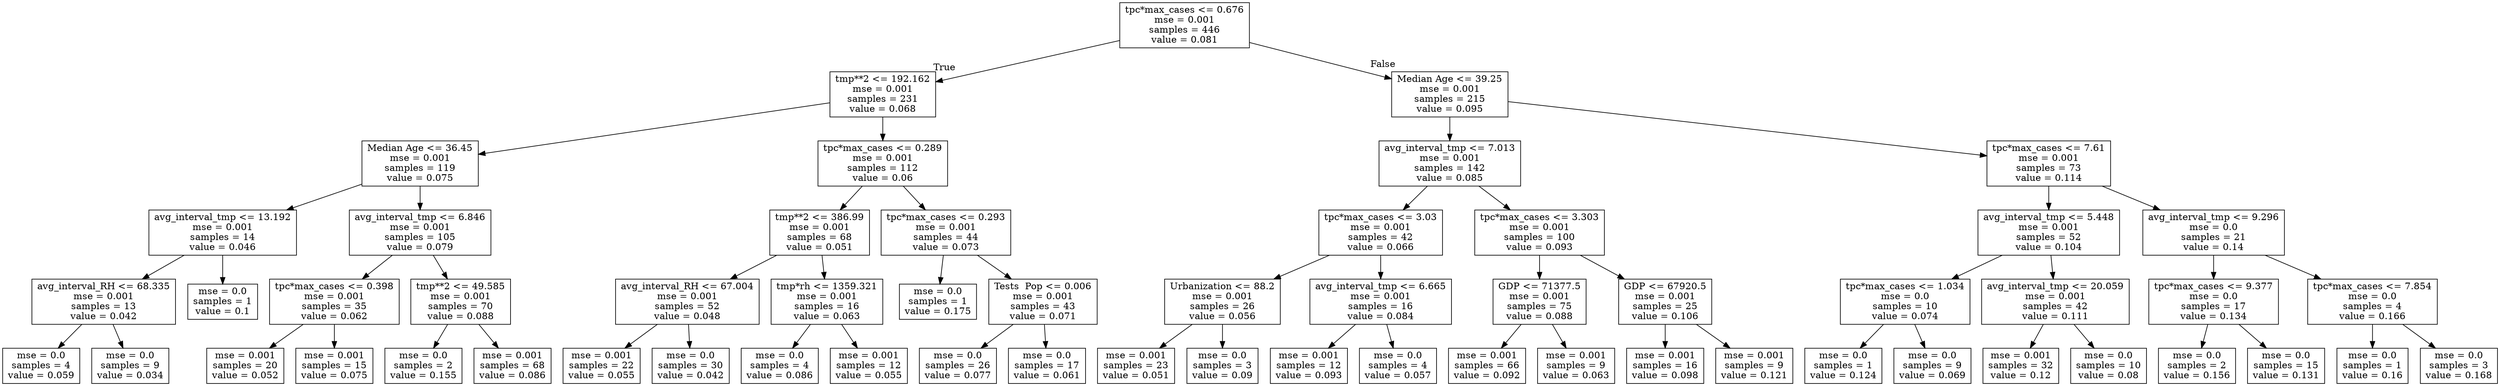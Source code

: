 digraph Tree {
node [shape=box] ;
0 [label="tpc*max_cases <= 0.676\nmse = 0.001\nsamples = 446\nvalue = 0.081"] ;
1 [label="tmp**2 <= 192.162\nmse = 0.001\nsamples = 231\nvalue = 0.068"] ;
0 -> 1 [labeldistance=2.5, labelangle=45, headlabel="True"] ;
2 [label="Median Age <= 36.45\nmse = 0.001\nsamples = 119\nvalue = 0.075"] ;
1 -> 2 ;
3 [label="avg_interval_tmp <= 13.192\nmse = 0.001\nsamples = 14\nvalue = 0.046"] ;
2 -> 3 ;
4 [label="avg_interval_RH <= 68.335\nmse = 0.001\nsamples = 13\nvalue = 0.042"] ;
3 -> 4 ;
5 [label="mse = 0.0\nsamples = 4\nvalue = 0.059"] ;
4 -> 5 ;
6 [label="mse = 0.0\nsamples = 9\nvalue = 0.034"] ;
4 -> 6 ;
7 [label="mse = 0.0\nsamples = 1\nvalue = 0.1"] ;
3 -> 7 ;
8 [label="avg_interval_tmp <= 6.846\nmse = 0.001\nsamples = 105\nvalue = 0.079"] ;
2 -> 8 ;
9 [label="tpc*max_cases <= 0.398\nmse = 0.001\nsamples = 35\nvalue = 0.062"] ;
8 -> 9 ;
10 [label="mse = 0.001\nsamples = 20\nvalue = 0.052"] ;
9 -> 10 ;
11 [label="mse = 0.001\nsamples = 15\nvalue = 0.075"] ;
9 -> 11 ;
12 [label="tmp**2 <= 49.585\nmse = 0.001\nsamples = 70\nvalue = 0.088"] ;
8 -> 12 ;
13 [label="mse = 0.0\nsamples = 2\nvalue = 0.155"] ;
12 -> 13 ;
14 [label="mse = 0.001\nsamples = 68\nvalue = 0.086"] ;
12 -> 14 ;
15 [label="tpc*max_cases <= 0.289\nmse = 0.001\nsamples = 112\nvalue = 0.06"] ;
1 -> 15 ;
16 [label="tmp**2 <= 386.99\nmse = 0.001\nsamples = 68\nvalue = 0.051"] ;
15 -> 16 ;
17 [label="avg_interval_RH <= 67.004\nmse = 0.001\nsamples = 52\nvalue = 0.048"] ;
16 -> 17 ;
18 [label="mse = 0.001\nsamples = 22\nvalue = 0.055"] ;
17 -> 18 ;
19 [label="mse = 0.0\nsamples = 30\nvalue = 0.042"] ;
17 -> 19 ;
20 [label="tmp*rh <= 1359.321\nmse = 0.001\nsamples = 16\nvalue = 0.063"] ;
16 -> 20 ;
21 [label="mse = 0.0\nsamples = 4\nvalue = 0.086"] ;
20 -> 21 ;
22 [label="mse = 0.001\nsamples = 12\nvalue = 0.055"] ;
20 -> 22 ;
23 [label="tpc*max_cases <= 0.293\nmse = 0.001\nsamples = 44\nvalue = 0.073"] ;
15 -> 23 ;
24 [label="mse = 0.0\nsamples = 1\nvalue = 0.175"] ;
23 -> 24 ;
25 [label="Tests \ Pop <= 0.006\nmse = 0.001\nsamples = 43\nvalue = 0.071"] ;
23 -> 25 ;
26 [label="mse = 0.0\nsamples = 26\nvalue = 0.077"] ;
25 -> 26 ;
27 [label="mse = 0.0\nsamples = 17\nvalue = 0.061"] ;
25 -> 27 ;
28 [label="Median Age <= 39.25\nmse = 0.001\nsamples = 215\nvalue = 0.095"] ;
0 -> 28 [labeldistance=2.5, labelangle=-45, headlabel="False"] ;
29 [label="avg_interval_tmp <= 7.013\nmse = 0.001\nsamples = 142\nvalue = 0.085"] ;
28 -> 29 ;
30 [label="tpc*max_cases <= 3.03\nmse = 0.001\nsamples = 42\nvalue = 0.066"] ;
29 -> 30 ;
31 [label="Urbanization <= 88.2\nmse = 0.001\nsamples = 26\nvalue = 0.056"] ;
30 -> 31 ;
32 [label="mse = 0.001\nsamples = 23\nvalue = 0.051"] ;
31 -> 32 ;
33 [label="mse = 0.0\nsamples = 3\nvalue = 0.09"] ;
31 -> 33 ;
34 [label="avg_interval_tmp <= 6.665\nmse = 0.001\nsamples = 16\nvalue = 0.084"] ;
30 -> 34 ;
35 [label="mse = 0.001\nsamples = 12\nvalue = 0.093"] ;
34 -> 35 ;
36 [label="mse = 0.0\nsamples = 4\nvalue = 0.057"] ;
34 -> 36 ;
37 [label="tpc*max_cases <= 3.303\nmse = 0.001\nsamples = 100\nvalue = 0.093"] ;
29 -> 37 ;
38 [label="GDP <= 71377.5\nmse = 0.001\nsamples = 75\nvalue = 0.088"] ;
37 -> 38 ;
39 [label="mse = 0.001\nsamples = 66\nvalue = 0.092"] ;
38 -> 39 ;
40 [label="mse = 0.001\nsamples = 9\nvalue = 0.063"] ;
38 -> 40 ;
41 [label="GDP <= 67920.5\nmse = 0.001\nsamples = 25\nvalue = 0.106"] ;
37 -> 41 ;
42 [label="mse = 0.001\nsamples = 16\nvalue = 0.098"] ;
41 -> 42 ;
43 [label="mse = 0.001\nsamples = 9\nvalue = 0.121"] ;
41 -> 43 ;
44 [label="tpc*max_cases <= 7.61\nmse = 0.001\nsamples = 73\nvalue = 0.114"] ;
28 -> 44 ;
45 [label="avg_interval_tmp <= 5.448\nmse = 0.001\nsamples = 52\nvalue = 0.104"] ;
44 -> 45 ;
46 [label="tpc*max_cases <= 1.034\nmse = 0.0\nsamples = 10\nvalue = 0.074"] ;
45 -> 46 ;
47 [label="mse = 0.0\nsamples = 1\nvalue = 0.124"] ;
46 -> 47 ;
48 [label="mse = 0.0\nsamples = 9\nvalue = 0.069"] ;
46 -> 48 ;
49 [label="avg_interval_tmp <= 20.059\nmse = 0.001\nsamples = 42\nvalue = 0.111"] ;
45 -> 49 ;
50 [label="mse = 0.001\nsamples = 32\nvalue = 0.12"] ;
49 -> 50 ;
51 [label="mse = 0.0\nsamples = 10\nvalue = 0.08"] ;
49 -> 51 ;
52 [label="avg_interval_tmp <= 9.296\nmse = 0.0\nsamples = 21\nvalue = 0.14"] ;
44 -> 52 ;
53 [label="tpc*max_cases <= 9.377\nmse = 0.0\nsamples = 17\nvalue = 0.134"] ;
52 -> 53 ;
54 [label="mse = 0.0\nsamples = 2\nvalue = 0.156"] ;
53 -> 54 ;
55 [label="mse = 0.0\nsamples = 15\nvalue = 0.131"] ;
53 -> 55 ;
56 [label="tpc*max_cases <= 7.854\nmse = 0.0\nsamples = 4\nvalue = 0.166"] ;
52 -> 56 ;
57 [label="mse = 0.0\nsamples = 1\nvalue = 0.16"] ;
56 -> 57 ;
58 [label="mse = 0.0\nsamples = 3\nvalue = 0.168"] ;
56 -> 58 ;
}